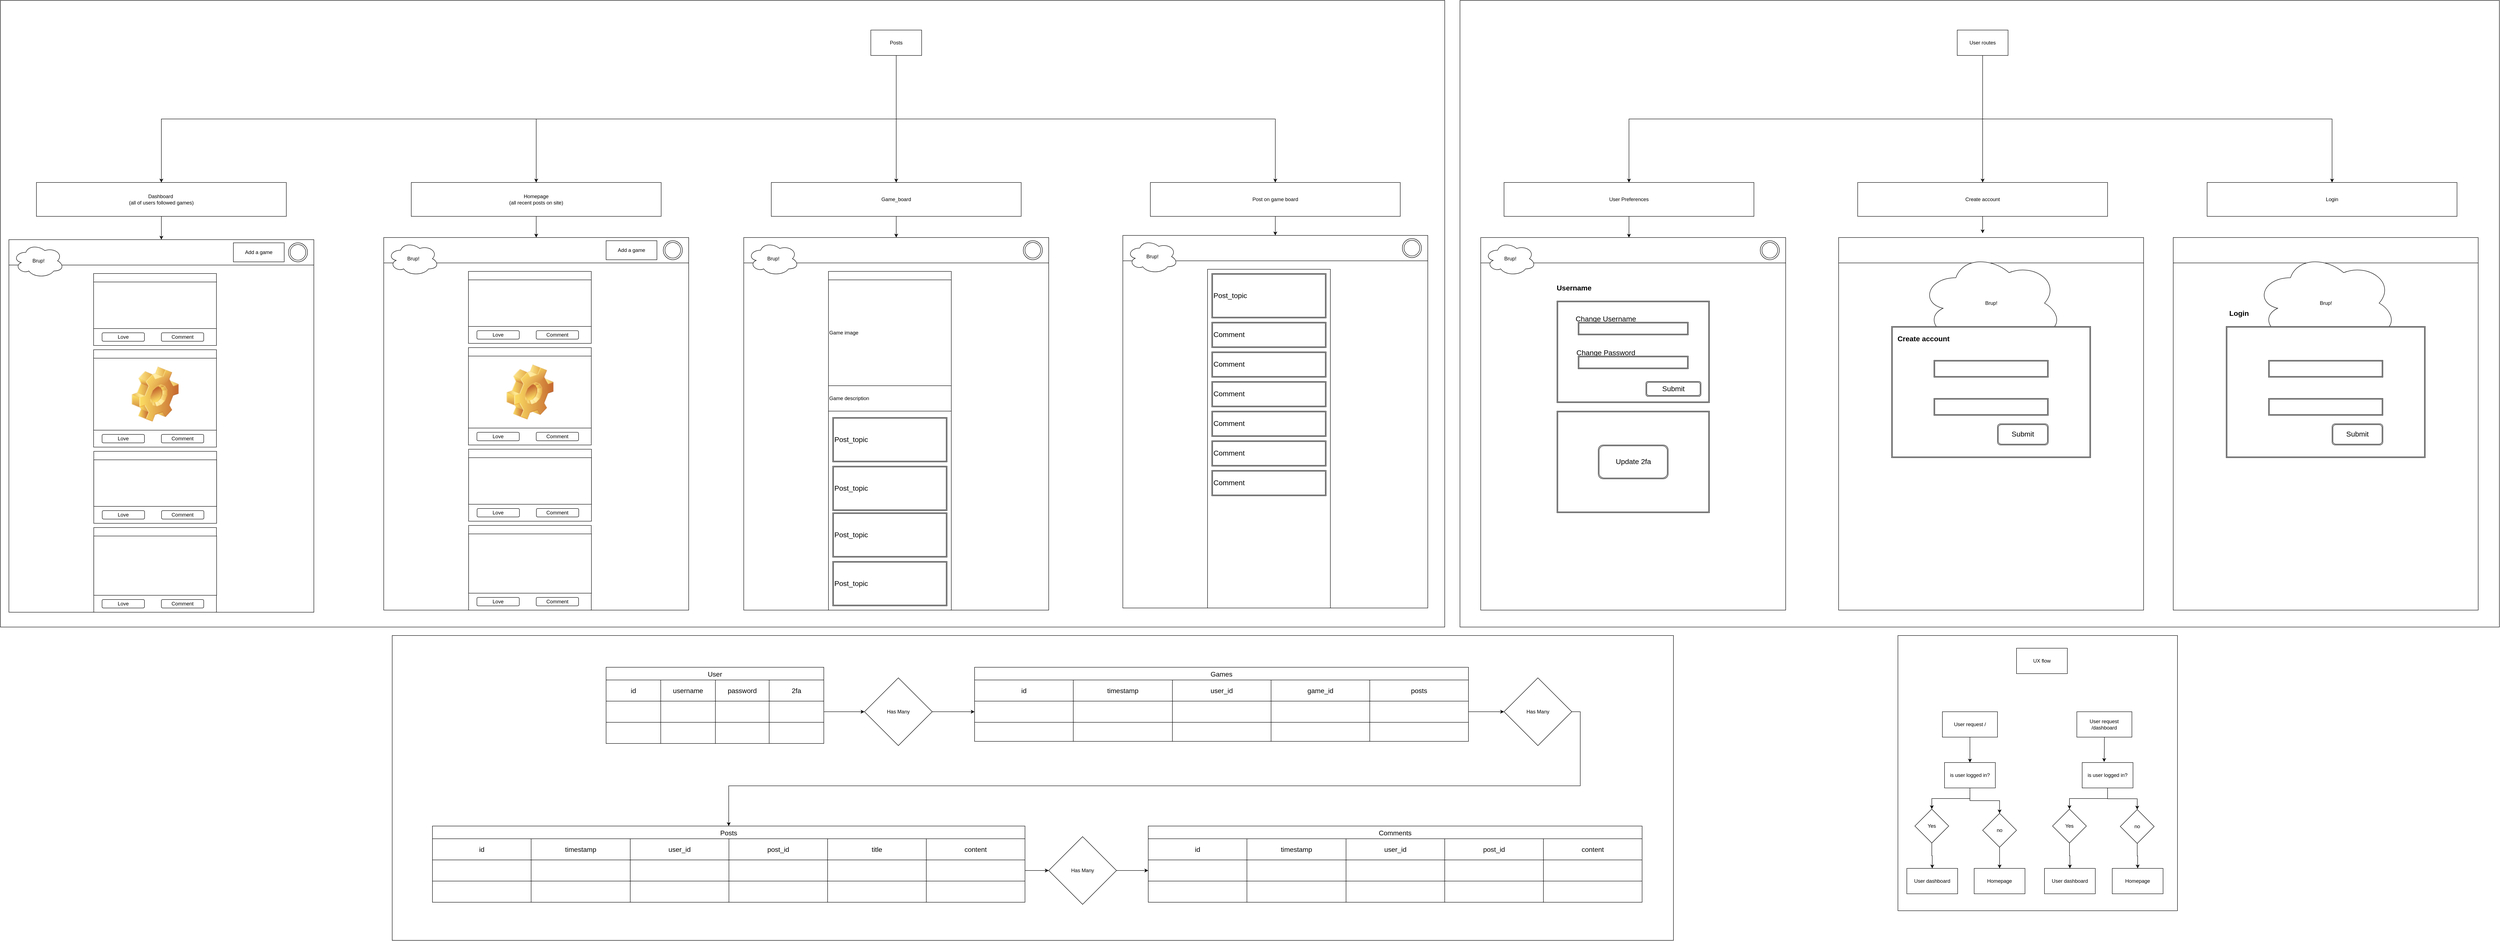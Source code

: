 <mxfile version="20.8.16" type="device"><diagram name="Page-1" id="m7xIpI-ZV1fWvEc0ufID"><mxGraphModel dx="7060" dy="3528" grid="1" gridSize="10" guides="1" tooltips="1" connect="1" arrows="1" fold="1" page="1" pageScale="1" pageWidth="850" pageHeight="1100" math="0" shadow="0"><root><mxCell id="0"/><mxCell id="1" parent="0"/><mxCell id="IYXt2lpAPfyvbYvYTg9d-172" value="" style="rounded=0;whiteSpace=wrap;html=1;" vertex="1" parent="1"><mxGeometry x="2750" y="1160" width="660" height="650" as="geometry"/></mxCell><mxCell id="IYXt2lpAPfyvbYvYTg9d-170" value="" style="rounded=0;whiteSpace=wrap;html=1;" vertex="1" parent="1"><mxGeometry x="1716" y="-340" width="2454" height="1480" as="geometry"/></mxCell><mxCell id="IYXt2lpAPfyvbYvYTg9d-169" value="" style="rounded=0;whiteSpace=wrap;html=1;" vertex="1" parent="1"><mxGeometry x="-1730" y="-340" width="3410" height="1480" as="geometry"/></mxCell><mxCell id="IYXt2lpAPfyvbYvYTg9d-109" value="" style="rounded=0;whiteSpace=wrap;html=1;" vertex="1" parent="1"><mxGeometry x="920" y="215" width="720" height="880" as="geometry"/></mxCell><mxCell id="IYXt2lpAPfyvbYvYTg9d-110" value="" style="rounded=0;whiteSpace=wrap;html=1;" vertex="1" parent="1"><mxGeometry x="1120" y="295" width="290" height="800" as="geometry"/></mxCell><mxCell id="zGuXJFDcpgsYGQnf-OYu-2" value="" style="rounded=0;whiteSpace=wrap;html=1;" parent="1" vertex="1"><mxGeometry x="-825" y="220" width="720" height="880" as="geometry"/></mxCell><mxCell id="zGuXJFDcpgsYGQnf-OYu-4" value="" style="rounded=0;whiteSpace=wrap;html=1;" parent="1" vertex="1"><mxGeometry x="1765" y="220" width="720" height="880" as="geometry"/></mxCell><mxCell id="zGuXJFDcpgsYGQnf-OYu-5" value="" style="rounded=0;whiteSpace=wrap;html=1;" parent="1" vertex="1"><mxGeometry x="-625" y="300" width="290" height="170" as="geometry"/></mxCell><mxCell id="zGuXJFDcpgsYGQnf-OYu-6" value="" style="rounded=0;whiteSpace=wrap;html=1;" parent="1" vertex="1"><mxGeometry x="-825" y="220" width="720" height="60" as="geometry"/></mxCell><mxCell id="zGuXJFDcpgsYGQnf-OYu-7" value="Brup!" style="ellipse;shape=cloud;whiteSpace=wrap;html=1;" parent="1" vertex="1"><mxGeometry x="-815" y="230" width="120" height="80" as="geometry"/></mxCell><mxCell id="zGuXJFDcpgsYGQnf-OYu-8" value="" style="rounded=0;whiteSpace=wrap;html=1;" parent="1" vertex="1"><mxGeometry x="-625" y="320" width="290" height="110" as="geometry"/></mxCell><mxCell id="zGuXJFDcpgsYGQnf-OYu-9" value="Love" style="rounded=1;whiteSpace=wrap;html=1;" parent="1" vertex="1"><mxGeometry x="-605" y="440" width="100" height="20" as="geometry"/></mxCell><mxCell id="zGuXJFDcpgsYGQnf-OYu-10" value="Comment" style="rounded=1;whiteSpace=wrap;html=1;" parent="1" vertex="1"><mxGeometry x="-465" y="440" width="100" height="20" as="geometry"/></mxCell><mxCell id="zGuXJFDcpgsYGQnf-OYu-12" value="" style="rounded=0;whiteSpace=wrap;html=1;" parent="1" vertex="1"><mxGeometry x="-625" y="480" width="290" height="230" as="geometry"/></mxCell><mxCell id="zGuXJFDcpgsYGQnf-OYu-13" value="" style="rounded=0;whiteSpace=wrap;html=1;" parent="1" vertex="1"><mxGeometry x="-625" y="500" width="290" height="110" as="geometry"/></mxCell><mxCell id="zGuXJFDcpgsYGQnf-OYu-14" value="Love" style="rounded=1;whiteSpace=wrap;html=1;" parent="1" vertex="1"><mxGeometry x="-605" y="620" width="100" height="20" as="geometry"/></mxCell><mxCell id="zGuXJFDcpgsYGQnf-OYu-15" value="Comment" style="rounded=1;whiteSpace=wrap;html=1;" parent="1" vertex="1"><mxGeometry x="-465" y="620" width="100" height="20" as="geometry"/></mxCell><mxCell id="zGuXJFDcpgsYGQnf-OYu-16" value="" style="rounded=0;whiteSpace=wrap;html=1;" parent="1" vertex="1"><mxGeometry x="-625" y="480" width="290" height="230" as="geometry"/></mxCell><mxCell id="zGuXJFDcpgsYGQnf-OYu-17" value="" style="rounded=0;whiteSpace=wrap;html=1;" parent="1" vertex="1"><mxGeometry x="-625" y="500" width="290" height="170" as="geometry"/></mxCell><mxCell id="zGuXJFDcpgsYGQnf-OYu-18" value="Love" style="rounded=1;whiteSpace=wrap;html=1;" parent="1" vertex="1"><mxGeometry x="-605" y="680" width="100" height="20" as="geometry"/></mxCell><mxCell id="zGuXJFDcpgsYGQnf-OYu-19" value="Comment" style="rounded=1;whiteSpace=wrap;html=1;" parent="1" vertex="1"><mxGeometry x="-465" y="680" width="100" height="20" as="geometry"/></mxCell><mxCell id="zGuXJFDcpgsYGQnf-OYu-21" value="" style="shape=image;html=1;verticalLabelPosition=bottom;verticalAlign=top;imageAspect=1;aspect=fixed;image=img/clipart/Gear_128x128.png" parent="1" vertex="1"><mxGeometry x="-535" y="520" width="110.82" height="130" as="geometry"/></mxCell><mxCell id="zGuXJFDcpgsYGQnf-OYu-22" value="" style="ellipse;shape=doubleEllipse;whiteSpace=wrap;html=1;aspect=fixed;" parent="1" vertex="1"><mxGeometry x="-165" y="227.5" width="45" height="45" as="geometry"/></mxCell><mxCell id="zGuXJFDcpgsYGQnf-OYu-23" value="" style="rounded=0;whiteSpace=wrap;html=1;" parent="1" vertex="1"><mxGeometry x="-624.59" y="720" width="290" height="170" as="geometry"/></mxCell><mxCell id="zGuXJFDcpgsYGQnf-OYu-24" value="" style="rounded=0;whiteSpace=wrap;html=1;" parent="1" vertex="1"><mxGeometry x="-624.59" y="740" width="290" height="110" as="geometry"/></mxCell><mxCell id="zGuXJFDcpgsYGQnf-OYu-25" value="Love" style="rounded=1;whiteSpace=wrap;html=1;" parent="1" vertex="1"><mxGeometry x="-604.59" y="860" width="100" height="20" as="geometry"/></mxCell><mxCell id="zGuXJFDcpgsYGQnf-OYu-26" value="Comment" style="rounded=1;whiteSpace=wrap;html=1;" parent="1" vertex="1"><mxGeometry x="-464.59" y="860" width="100" height="20" as="geometry"/></mxCell><mxCell id="zGuXJFDcpgsYGQnf-OYu-27" value="" style="rounded=0;whiteSpace=wrap;html=1;" parent="1" vertex="1"><mxGeometry x="-624.59" y="900" width="289.59" height="200" as="geometry"/></mxCell><mxCell id="zGuXJFDcpgsYGQnf-OYu-28" value="" style="rounded=0;whiteSpace=wrap;html=1;" parent="1" vertex="1"><mxGeometry x="-624.59" y="920" width="290" height="140" as="geometry"/></mxCell><mxCell id="zGuXJFDcpgsYGQnf-OYu-29" value="Love" style="rounded=1;whiteSpace=wrap;html=1;" parent="1" vertex="1"><mxGeometry x="-605" y="1070" width="100" height="20" as="geometry"/></mxCell><mxCell id="zGuXJFDcpgsYGQnf-OYu-30" value="Comment" style="rounded=1;whiteSpace=wrap;html=1;" parent="1" vertex="1"><mxGeometry x="-465" y="1070" width="100" height="20" as="geometry"/></mxCell><mxCell id="zGuXJFDcpgsYGQnf-OYu-31" value="" style="rounded=0;whiteSpace=wrap;html=1;" parent="1" vertex="1"><mxGeometry x="1765" y="220" width="720" height="60" as="geometry"/></mxCell><mxCell id="zGuXJFDcpgsYGQnf-OYu-32" value="Brup!" style="ellipse;shape=cloud;whiteSpace=wrap;html=1;" parent="1" vertex="1"><mxGeometry x="1775" y="230" width="120" height="80" as="geometry"/></mxCell><mxCell id="zGuXJFDcpgsYGQnf-OYu-33" value="" style="ellipse;shape=doubleEllipse;whiteSpace=wrap;html=1;aspect=fixed;" parent="1" vertex="1"><mxGeometry x="2425" y="227.5" width="45" height="45" as="geometry"/></mxCell><mxCell id="zGuXJFDcpgsYGQnf-OYu-34" value="" style="shape=ext;double=1;rounded=0;whiteSpace=wrap;html=1;" parent="1" vertex="1"><mxGeometry x="1945" y="370" width="360" height="240" as="geometry"/></mxCell><mxCell id="zGuXJFDcpgsYGQnf-OYu-35" value="" style="shape=ext;double=1;rounded=0;whiteSpace=wrap;html=1;" parent="1" vertex="1"><mxGeometry x="1995" y="420" width="260" height="30" as="geometry"/></mxCell><mxCell id="zGuXJFDcpgsYGQnf-OYu-36" value="&lt;font style=&quot;font-size: 17px; font-weight: normal;&quot;&gt;Change Username&lt;/font&gt;" style="text;strokeColor=none;fillColor=none;html=1;fontSize=24;fontStyle=1;verticalAlign=middle;align=center;" parent="1" vertex="1"><mxGeometry x="2015" y="400" width="90" height="20" as="geometry"/></mxCell><mxCell id="zGuXJFDcpgsYGQnf-OYu-37" value="" style="shape=ext;double=1;rounded=0;whiteSpace=wrap;html=1;" parent="1" vertex="1"><mxGeometry x="1995" y="420" width="260" height="30" as="geometry"/></mxCell><mxCell id="zGuXJFDcpgsYGQnf-OYu-38" value="" style="shape=ext;double=1;rounded=0;whiteSpace=wrap;html=1;" parent="1" vertex="1"><mxGeometry x="1995" y="500" width="260" height="30" as="geometry"/></mxCell><mxCell id="zGuXJFDcpgsYGQnf-OYu-39" value="&lt;span style=&quot;font-size: 17px; font-weight: 400;&quot;&gt;Change Password&lt;/span&gt;" style="text;strokeColor=none;fillColor=none;html=1;fontSize=24;fontStyle=1;verticalAlign=middle;align=center;" parent="1" vertex="1"><mxGeometry x="2015" y="480" width="90" height="20" as="geometry"/></mxCell><mxCell id="zGuXJFDcpgsYGQnf-OYu-40" value="" style="shape=ext;double=1;rounded=0;whiteSpace=wrap;html=1;" parent="1" vertex="1"><mxGeometry x="1995" y="500" width="260" height="30" as="geometry"/></mxCell><mxCell id="zGuXJFDcpgsYGQnf-OYu-47" value="Submit" style="shape=ext;double=1;rounded=1;whiteSpace=wrap;html=1;strokeColor=default;fontSize=17;" parent="1" vertex="1"><mxGeometry x="2155" y="560" width="130" height="35" as="geometry"/></mxCell><mxCell id="zGuXJFDcpgsYGQnf-OYu-48" value="Username" style="text;strokeColor=none;fillColor=none;html=1;fontSize=17;fontStyle=1;verticalAlign=middle;align=center;" parent="1" vertex="1"><mxGeometry x="1935" y="320" width="100" height="40" as="geometry"/></mxCell><mxCell id="zGuXJFDcpgsYGQnf-OYu-49" value="" style="shape=ext;double=1;rounded=0;whiteSpace=wrap;html=1;" parent="1" vertex="1"><mxGeometry x="1945" y="630" width="360" height="240" as="geometry"/></mxCell><mxCell id="zGuXJFDcpgsYGQnf-OYu-50" value="Update 2fa" style="shape=ext;double=1;rounded=1;whiteSpace=wrap;html=1;strokeColor=default;fontSize=17;" parent="1" vertex="1"><mxGeometry x="2042.5" y="710" width="165" height="80" as="geometry"/></mxCell><mxCell id="zGuXJFDcpgsYGQnf-OYu-51" value="" style="rounded=0;whiteSpace=wrap;html=1;" parent="1" vertex="1"><mxGeometry x="25" y="220" width="720" height="880" as="geometry"/></mxCell><mxCell id="zGuXJFDcpgsYGQnf-OYu-52" value="" style="rounded=0;whiteSpace=wrap;html=1;" parent="1" vertex="1"><mxGeometry x="225" y="300" width="290" height="800" as="geometry"/></mxCell><mxCell id="zGuXJFDcpgsYGQnf-OYu-53" value="" style="rounded=0;whiteSpace=wrap;html=1;" parent="1" vertex="1"><mxGeometry x="25" y="220" width="720" height="60" as="geometry"/></mxCell><mxCell id="zGuXJFDcpgsYGQnf-OYu-54" value="Brup!" style="ellipse;shape=cloud;whiteSpace=wrap;html=1;" parent="1" vertex="1"><mxGeometry x="35" y="230" width="120" height="80" as="geometry"/></mxCell><mxCell id="zGuXJFDcpgsYGQnf-OYu-55" value="Game image" style="rounded=0;whiteSpace=wrap;html=1;align=left;" parent="1" vertex="1"><mxGeometry x="225" y="320" width="290" height="250" as="geometry"/></mxCell><mxCell id="zGuXJFDcpgsYGQnf-OYu-67" value="" style="ellipse;shape=doubleEllipse;whiteSpace=wrap;html=1;aspect=fixed;" parent="1" vertex="1"><mxGeometry x="685" y="227.5" width="45" height="45" as="geometry"/></mxCell><mxCell id="zGuXJFDcpgsYGQnf-OYu-76" value="Comment" style="shape=ext;double=1;rounded=0;whiteSpace=wrap;html=1;strokeColor=default;fontSize=17;align=left;" parent="1" vertex="1"><mxGeometry x="1130" y="420" width="270" height="60" as="geometry"/></mxCell><mxCell id="zGuXJFDcpgsYGQnf-OYu-77" value="Comment" style="shape=ext;double=1;rounded=0;whiteSpace=wrap;html=1;strokeColor=default;fontSize=17;align=left;" parent="1" vertex="1"><mxGeometry x="1130" y="490" width="270" height="60" as="geometry"/></mxCell><mxCell id="zGuXJFDcpgsYGQnf-OYu-78" value="Comment" style="shape=ext;double=1;rounded=0;whiteSpace=wrap;html=1;strokeColor=default;fontSize=17;align=left;" parent="1" vertex="1"><mxGeometry x="1130" y="560" width="270" height="60" as="geometry"/></mxCell><mxCell id="zGuXJFDcpgsYGQnf-OYu-79" value="Comment" style="shape=ext;double=1;rounded=0;whiteSpace=wrap;html=1;strokeColor=default;fontSize=17;align=left;" parent="1" vertex="1"><mxGeometry x="1130" y="630" width="270" height="60" as="geometry"/></mxCell><mxCell id="zGuXJFDcpgsYGQnf-OYu-80" value="Comment" style="shape=ext;double=1;rounded=0;whiteSpace=wrap;html=1;strokeColor=default;fontSize=17;align=left;" parent="1" vertex="1"><mxGeometry x="1130" y="700" width="270" height="60" as="geometry"/></mxCell><mxCell id="zGuXJFDcpgsYGQnf-OYu-81" value="Comment" style="shape=ext;double=1;rounded=0;whiteSpace=wrap;html=1;strokeColor=default;fontSize=17;align=left;" parent="1" vertex="1"><mxGeometry x="1130" y="770" width="270" height="60" as="geometry"/></mxCell><mxCell id="zGuXJFDcpgsYGQnf-OYu-82" value="" style="rounded=0;whiteSpace=wrap;html=1;" parent="1" vertex="1"><mxGeometry x="3400" y="220" width="720" height="880" as="geometry"/></mxCell><mxCell id="zGuXJFDcpgsYGQnf-OYu-84" value="" style="rounded=0;whiteSpace=wrap;html=1;" parent="1" vertex="1"><mxGeometry x="3400" y="220" width="720" height="60" as="geometry"/></mxCell><mxCell id="zGuXJFDcpgsYGQnf-OYu-85" value="Brup!" style="ellipse;shape=cloud;whiteSpace=wrap;html=1;" parent="1" vertex="1"><mxGeometry x="3593" y="255" width="335" height="240" as="geometry"/></mxCell><mxCell id="zGuXJFDcpgsYGQnf-OYu-110" value="Login" style="text;strokeColor=none;fillColor=none;html=1;fontSize=17;fontStyle=1;verticalAlign=middle;align=center;" parent="1" vertex="1"><mxGeometry x="3505" y="380" width="100" height="40" as="geometry"/></mxCell><mxCell id="zGuXJFDcpgsYGQnf-OYu-114" value="" style="shape=ext;double=1;rounded=0;whiteSpace=wrap;html=1;strokeColor=default;fontSize=17;" parent="1" vertex="1"><mxGeometry x="3525" y="430" width="470" height="310" as="geometry"/></mxCell><mxCell id="zGuXJFDcpgsYGQnf-OYu-111" value="" style="shape=ext;double=1;rounded=0;whiteSpace=wrap;html=1;strokeColor=default;fontSize=17;" parent="1" vertex="1"><mxGeometry x="3625" y="510" width="270" height="40" as="geometry"/></mxCell><mxCell id="zGuXJFDcpgsYGQnf-OYu-112" value="" style="shape=ext;double=1;rounded=0;whiteSpace=wrap;html=1;strokeColor=default;fontSize=17;" parent="1" vertex="1"><mxGeometry x="3625" y="600" width="270" height="40" as="geometry"/></mxCell><mxCell id="zGuXJFDcpgsYGQnf-OYu-113" value="Submit" style="shape=ext;double=1;rounded=1;whiteSpace=wrap;html=1;strokeColor=default;fontSize=17;" parent="1" vertex="1"><mxGeometry x="3775" y="660" width="120" height="50" as="geometry"/></mxCell><mxCell id="zGuXJFDcpgsYGQnf-OYu-185" value="" style="rounded=0;whiteSpace=wrap;html=1;strokeColor=default;fontSize=17;" parent="1" vertex="1"><mxGeometry x="-805" y="1160" width="3025" height="720" as="geometry"/></mxCell><mxCell id="zGuXJFDcpgsYGQnf-OYu-125" value="User" style="shape=table;startSize=30;container=1;collapsible=0;childLayout=tableLayout;strokeColor=default;fontSize=16;" parent="1" vertex="1"><mxGeometry x="-300" y="1235" width="514" height="180" as="geometry"/></mxCell><mxCell id="zGuXJFDcpgsYGQnf-OYu-126" value="" style="shape=tableRow;horizontal=0;startSize=0;swimlaneHead=0;swimlaneBody=0;strokeColor=inherit;top=0;left=0;bottom=0;right=0;collapsible=0;dropTarget=0;fillColor=none;points=[[0,0.5],[1,0.5]];portConstraint=eastwest;fontSize=16;" parent="zGuXJFDcpgsYGQnf-OYu-125" vertex="1"><mxGeometry y="30" width="514" height="50" as="geometry"/></mxCell><mxCell id="zGuXJFDcpgsYGQnf-OYu-202" value="id" style="shape=partialRectangle;html=1;whiteSpace=wrap;connectable=0;strokeColor=inherit;overflow=hidden;fillColor=none;top=0;left=0;bottom=0;right=0;pointerEvents=1;fontSize=16;" parent="zGuXJFDcpgsYGQnf-OYu-126" vertex="1"><mxGeometry width="129" height="50" as="geometry"><mxRectangle width="129" height="50" as="alternateBounds"/></mxGeometry></mxCell><mxCell id="zGuXJFDcpgsYGQnf-OYu-127" value="username" style="shape=partialRectangle;html=1;whiteSpace=wrap;connectable=0;strokeColor=inherit;overflow=hidden;fillColor=none;top=0;left=0;bottom=0;right=0;pointerEvents=1;fontSize=16;" parent="zGuXJFDcpgsYGQnf-OYu-126" vertex="1"><mxGeometry x="129" width="129" height="50" as="geometry"><mxRectangle width="129" height="50" as="alternateBounds"/></mxGeometry></mxCell><mxCell id="zGuXJFDcpgsYGQnf-OYu-128" value="password" style="shape=partialRectangle;html=1;whiteSpace=wrap;connectable=0;strokeColor=inherit;overflow=hidden;fillColor=none;top=0;left=0;bottom=0;right=0;pointerEvents=1;fontSize=16;" parent="zGuXJFDcpgsYGQnf-OYu-126" vertex="1"><mxGeometry x="258" width="127" height="50" as="geometry"><mxRectangle width="127" height="50" as="alternateBounds"/></mxGeometry></mxCell><mxCell id="zGuXJFDcpgsYGQnf-OYu-129" value="2fa" style="shape=partialRectangle;html=1;whiteSpace=wrap;connectable=0;strokeColor=inherit;overflow=hidden;fillColor=none;top=0;left=0;bottom=0;right=0;pointerEvents=1;fontSize=16;" parent="zGuXJFDcpgsYGQnf-OYu-126" vertex="1"><mxGeometry x="385" width="129" height="50" as="geometry"><mxRectangle width="129" height="50" as="alternateBounds"/></mxGeometry></mxCell><mxCell id="zGuXJFDcpgsYGQnf-OYu-130" value="" style="shape=tableRow;horizontal=0;startSize=0;swimlaneHead=0;swimlaneBody=0;strokeColor=inherit;top=0;left=0;bottom=0;right=0;collapsible=0;dropTarget=0;fillColor=none;points=[[0,0.5],[1,0.5]];portConstraint=eastwest;fontSize=16;" parent="zGuXJFDcpgsYGQnf-OYu-125" vertex="1"><mxGeometry y="80" width="514" height="50" as="geometry"/></mxCell><mxCell id="zGuXJFDcpgsYGQnf-OYu-203" style="shape=partialRectangle;html=1;whiteSpace=wrap;connectable=0;strokeColor=inherit;overflow=hidden;fillColor=none;top=0;left=0;bottom=0;right=0;pointerEvents=1;fontSize=16;" parent="zGuXJFDcpgsYGQnf-OYu-130" vertex="1"><mxGeometry width="129" height="50" as="geometry"><mxRectangle width="129" height="50" as="alternateBounds"/></mxGeometry></mxCell><mxCell id="zGuXJFDcpgsYGQnf-OYu-131" value="" style="shape=partialRectangle;html=1;whiteSpace=wrap;connectable=0;strokeColor=inherit;overflow=hidden;fillColor=none;top=0;left=0;bottom=0;right=0;pointerEvents=1;fontSize=16;" parent="zGuXJFDcpgsYGQnf-OYu-130" vertex="1"><mxGeometry x="129" width="129" height="50" as="geometry"><mxRectangle width="129" height="50" as="alternateBounds"/></mxGeometry></mxCell><mxCell id="zGuXJFDcpgsYGQnf-OYu-132" value="" style="shape=partialRectangle;html=1;whiteSpace=wrap;connectable=0;strokeColor=inherit;overflow=hidden;fillColor=none;top=0;left=0;bottom=0;right=0;pointerEvents=1;fontSize=16;" parent="zGuXJFDcpgsYGQnf-OYu-130" vertex="1"><mxGeometry x="258" width="127" height="50" as="geometry"><mxRectangle width="127" height="50" as="alternateBounds"/></mxGeometry></mxCell><mxCell id="zGuXJFDcpgsYGQnf-OYu-133" value="" style="shape=partialRectangle;html=1;whiteSpace=wrap;connectable=0;strokeColor=inherit;overflow=hidden;fillColor=none;top=0;left=0;bottom=0;right=0;pointerEvents=1;fontSize=16;" parent="zGuXJFDcpgsYGQnf-OYu-130" vertex="1"><mxGeometry x="385" width="129" height="50" as="geometry"><mxRectangle width="129" height="50" as="alternateBounds"/></mxGeometry></mxCell><mxCell id="zGuXJFDcpgsYGQnf-OYu-134" value="" style="shape=tableRow;horizontal=0;startSize=0;swimlaneHead=0;swimlaneBody=0;strokeColor=inherit;top=0;left=0;bottom=0;right=0;collapsible=0;dropTarget=0;fillColor=none;points=[[0,0.5],[1,0.5]];portConstraint=eastwest;fontSize=16;" parent="zGuXJFDcpgsYGQnf-OYu-125" vertex="1"><mxGeometry y="130" width="514" height="50" as="geometry"/></mxCell><mxCell id="zGuXJFDcpgsYGQnf-OYu-204" style="shape=partialRectangle;html=1;whiteSpace=wrap;connectable=0;strokeColor=inherit;overflow=hidden;fillColor=none;top=0;left=0;bottom=0;right=0;pointerEvents=1;fontSize=16;" parent="zGuXJFDcpgsYGQnf-OYu-134" vertex="1"><mxGeometry width="129" height="50" as="geometry"><mxRectangle width="129" height="50" as="alternateBounds"/></mxGeometry></mxCell><mxCell id="zGuXJFDcpgsYGQnf-OYu-135" value="" style="shape=partialRectangle;html=1;whiteSpace=wrap;connectable=0;strokeColor=inherit;overflow=hidden;fillColor=none;top=0;left=0;bottom=0;right=0;pointerEvents=1;fontSize=16;" parent="zGuXJFDcpgsYGQnf-OYu-134" vertex="1"><mxGeometry x="129" width="129" height="50" as="geometry"><mxRectangle width="129" height="50" as="alternateBounds"/></mxGeometry></mxCell><mxCell id="zGuXJFDcpgsYGQnf-OYu-136" value="" style="shape=partialRectangle;html=1;whiteSpace=wrap;connectable=0;strokeColor=inherit;overflow=hidden;fillColor=none;top=0;left=0;bottom=0;right=0;pointerEvents=1;fontSize=16;" parent="zGuXJFDcpgsYGQnf-OYu-134" vertex="1"><mxGeometry x="258" width="127" height="50" as="geometry"><mxRectangle width="127" height="50" as="alternateBounds"/></mxGeometry></mxCell><mxCell id="zGuXJFDcpgsYGQnf-OYu-137" value="" style="shape=partialRectangle;html=1;whiteSpace=wrap;connectable=0;strokeColor=inherit;overflow=hidden;fillColor=none;top=0;left=0;bottom=0;right=0;pointerEvents=1;fontSize=16;" parent="zGuXJFDcpgsYGQnf-OYu-134" vertex="1"><mxGeometry x="385" width="129" height="50" as="geometry"><mxRectangle width="129" height="50" as="alternateBounds"/></mxGeometry></mxCell><mxCell id="zGuXJFDcpgsYGQnf-OYu-186" value="Comments" style="shape=table;startSize=30;container=1;collapsible=0;childLayout=tableLayout;strokeColor=default;fontSize=16;" parent="1" vertex="1"><mxGeometry x="980" y="1610" width="1166" height="180" as="geometry"/></mxCell><mxCell id="zGuXJFDcpgsYGQnf-OYu-187" value="" style="shape=tableRow;horizontal=0;startSize=0;swimlaneHead=0;swimlaneBody=0;strokeColor=inherit;top=0;left=0;bottom=0;right=0;collapsible=0;dropTarget=0;fillColor=none;points=[[0,0.5],[1,0.5]];portConstraint=eastwest;fontSize=16;" parent="zGuXJFDcpgsYGQnf-OYu-186" vertex="1"><mxGeometry y="30" width="1166" height="50" as="geometry"/></mxCell><mxCell id="zGuXJFDcpgsYGQnf-OYu-188" value="id" style="shape=partialRectangle;html=1;whiteSpace=wrap;connectable=0;strokeColor=inherit;overflow=hidden;fillColor=none;top=0;left=0;bottom=0;right=0;pointerEvents=1;fontSize=16;" parent="zGuXJFDcpgsYGQnf-OYu-187" vertex="1"><mxGeometry width="233" height="50" as="geometry"><mxRectangle width="233" height="50" as="alternateBounds"/></mxGeometry></mxCell><mxCell id="zGuXJFDcpgsYGQnf-OYu-189" value="timestamp" style="shape=partialRectangle;html=1;whiteSpace=wrap;connectable=0;strokeColor=inherit;overflow=hidden;fillColor=none;top=0;left=0;bottom=0;right=0;pointerEvents=1;fontSize=16;" parent="zGuXJFDcpgsYGQnf-OYu-187" vertex="1"><mxGeometry x="233" width="234" height="50" as="geometry"><mxRectangle width="234" height="50" as="alternateBounds"/></mxGeometry></mxCell><mxCell id="zGuXJFDcpgsYGQnf-OYu-208" value="user_id" style="shape=partialRectangle;html=1;whiteSpace=wrap;connectable=0;strokeColor=inherit;overflow=hidden;fillColor=none;top=0;left=0;bottom=0;right=0;pointerEvents=1;fontSize=16;" parent="zGuXJFDcpgsYGQnf-OYu-187" vertex="1"><mxGeometry x="467" width="233" height="50" as="geometry"><mxRectangle width="233" height="50" as="alternateBounds"/></mxGeometry></mxCell><mxCell id="zGuXJFDcpgsYGQnf-OYu-190" value="post_id" style="shape=partialRectangle;html=1;whiteSpace=wrap;connectable=0;strokeColor=inherit;overflow=hidden;fillColor=none;top=0;left=0;bottom=0;right=0;pointerEvents=1;fontSize=16;" parent="zGuXJFDcpgsYGQnf-OYu-187" vertex="1"><mxGeometry x="700" width="233" height="50" as="geometry"><mxRectangle width="233" height="50" as="alternateBounds"/></mxGeometry></mxCell><mxCell id="zGuXJFDcpgsYGQnf-OYu-211" value="content" style="shape=partialRectangle;html=1;whiteSpace=wrap;connectable=0;strokeColor=inherit;overflow=hidden;fillColor=none;top=0;left=0;bottom=0;right=0;pointerEvents=1;fontSize=16;" parent="zGuXJFDcpgsYGQnf-OYu-187" vertex="1"><mxGeometry x="933" width="233" height="50" as="geometry"><mxRectangle width="233" height="50" as="alternateBounds"/></mxGeometry></mxCell><mxCell id="zGuXJFDcpgsYGQnf-OYu-191" value="" style="shape=tableRow;horizontal=0;startSize=0;swimlaneHead=0;swimlaneBody=0;strokeColor=inherit;top=0;left=0;bottom=0;right=0;collapsible=0;dropTarget=0;fillColor=none;points=[[0,0.5],[1,0.5]];portConstraint=eastwest;fontSize=16;" parent="zGuXJFDcpgsYGQnf-OYu-186" vertex="1"><mxGeometry y="80" width="1166" height="50" as="geometry"/></mxCell><mxCell id="zGuXJFDcpgsYGQnf-OYu-192" value="" style="shape=partialRectangle;html=1;whiteSpace=wrap;connectable=0;strokeColor=inherit;overflow=hidden;fillColor=none;top=0;left=0;bottom=0;right=0;pointerEvents=1;fontSize=16;" parent="zGuXJFDcpgsYGQnf-OYu-191" vertex="1"><mxGeometry width="233" height="50" as="geometry"><mxRectangle width="233" height="50" as="alternateBounds"/></mxGeometry></mxCell><mxCell id="zGuXJFDcpgsYGQnf-OYu-193" value="" style="shape=partialRectangle;html=1;whiteSpace=wrap;connectable=0;strokeColor=inherit;overflow=hidden;fillColor=none;top=0;left=0;bottom=0;right=0;pointerEvents=1;fontSize=16;" parent="zGuXJFDcpgsYGQnf-OYu-191" vertex="1"><mxGeometry x="233" width="234" height="50" as="geometry"><mxRectangle width="234" height="50" as="alternateBounds"/></mxGeometry></mxCell><mxCell id="zGuXJFDcpgsYGQnf-OYu-209" style="shape=partialRectangle;html=1;whiteSpace=wrap;connectable=0;strokeColor=inherit;overflow=hidden;fillColor=none;top=0;left=0;bottom=0;right=0;pointerEvents=1;fontSize=16;" parent="zGuXJFDcpgsYGQnf-OYu-191" vertex="1"><mxGeometry x="467" width="233" height="50" as="geometry"><mxRectangle width="233" height="50" as="alternateBounds"/></mxGeometry></mxCell><mxCell id="zGuXJFDcpgsYGQnf-OYu-194" value="" style="shape=partialRectangle;html=1;whiteSpace=wrap;connectable=0;strokeColor=inherit;overflow=hidden;fillColor=none;top=0;left=0;bottom=0;right=0;pointerEvents=1;fontSize=16;" parent="zGuXJFDcpgsYGQnf-OYu-191" vertex="1"><mxGeometry x="700" width="233" height="50" as="geometry"><mxRectangle width="233" height="50" as="alternateBounds"/></mxGeometry></mxCell><mxCell id="zGuXJFDcpgsYGQnf-OYu-212" style="shape=partialRectangle;html=1;whiteSpace=wrap;connectable=0;strokeColor=inherit;overflow=hidden;fillColor=none;top=0;left=0;bottom=0;right=0;pointerEvents=1;fontSize=16;" parent="zGuXJFDcpgsYGQnf-OYu-191" vertex="1"><mxGeometry x="933" width="233" height="50" as="geometry"><mxRectangle width="233" height="50" as="alternateBounds"/></mxGeometry></mxCell><mxCell id="zGuXJFDcpgsYGQnf-OYu-195" value="" style="shape=tableRow;horizontal=0;startSize=0;swimlaneHead=0;swimlaneBody=0;strokeColor=inherit;top=0;left=0;bottom=0;right=0;collapsible=0;dropTarget=0;fillColor=none;points=[[0,0.5],[1,0.5]];portConstraint=eastwest;fontSize=16;" parent="zGuXJFDcpgsYGQnf-OYu-186" vertex="1"><mxGeometry y="130" width="1166" height="50" as="geometry"/></mxCell><mxCell id="zGuXJFDcpgsYGQnf-OYu-196" value="" style="shape=partialRectangle;html=1;whiteSpace=wrap;connectable=0;strokeColor=inherit;overflow=hidden;fillColor=none;top=0;left=0;bottom=0;right=0;pointerEvents=1;fontSize=16;" parent="zGuXJFDcpgsYGQnf-OYu-195" vertex="1"><mxGeometry width="233" height="50" as="geometry"><mxRectangle width="233" height="50" as="alternateBounds"/></mxGeometry></mxCell><mxCell id="zGuXJFDcpgsYGQnf-OYu-197" value="" style="shape=partialRectangle;html=1;whiteSpace=wrap;connectable=0;strokeColor=inherit;overflow=hidden;fillColor=none;top=0;left=0;bottom=0;right=0;pointerEvents=1;fontSize=16;" parent="zGuXJFDcpgsYGQnf-OYu-195" vertex="1"><mxGeometry x="233" width="234" height="50" as="geometry"><mxRectangle width="234" height="50" as="alternateBounds"/></mxGeometry></mxCell><mxCell id="zGuXJFDcpgsYGQnf-OYu-210" style="shape=partialRectangle;html=1;whiteSpace=wrap;connectable=0;strokeColor=inherit;overflow=hidden;fillColor=none;top=0;left=0;bottom=0;right=0;pointerEvents=1;fontSize=16;" parent="zGuXJFDcpgsYGQnf-OYu-195" vertex="1"><mxGeometry x="467" width="233" height="50" as="geometry"><mxRectangle width="233" height="50" as="alternateBounds"/></mxGeometry></mxCell><mxCell id="zGuXJFDcpgsYGQnf-OYu-198" value="" style="shape=partialRectangle;html=1;whiteSpace=wrap;connectable=0;strokeColor=inherit;overflow=hidden;fillColor=none;top=0;left=0;bottom=0;right=0;pointerEvents=1;fontSize=16;" parent="zGuXJFDcpgsYGQnf-OYu-195" vertex="1"><mxGeometry x="700" width="233" height="50" as="geometry"><mxRectangle width="233" height="50" as="alternateBounds"/></mxGeometry></mxCell><mxCell id="zGuXJFDcpgsYGQnf-OYu-213" style="shape=partialRectangle;html=1;whiteSpace=wrap;connectable=0;strokeColor=inherit;overflow=hidden;fillColor=none;top=0;left=0;bottom=0;right=0;pointerEvents=1;fontSize=16;" parent="zGuXJFDcpgsYGQnf-OYu-195" vertex="1"><mxGeometry x="933" width="233" height="50" as="geometry"><mxRectangle width="233" height="50" as="alternateBounds"/></mxGeometry></mxCell><mxCell id="IYXt2lpAPfyvbYvYTg9d-164" style="edgeStyle=orthogonalEdgeStyle;rounded=0;orthogonalLoop=1;jettySize=auto;html=1;exitX=0.5;exitY=1;exitDx=0;exitDy=0;entryX=0.5;entryY=0;entryDx=0;entryDy=0;" edge="1" parent="1" source="IYXt2lpAPfyvbYvYTg9d-1" target="zGuXJFDcpgsYGQnf-OYu-53"><mxGeometry relative="1" as="geometry"/></mxCell><mxCell id="IYXt2lpAPfyvbYvYTg9d-1" value="Game_board" style="rounded=0;whiteSpace=wrap;html=1;" vertex="1" parent="1"><mxGeometry x="90" y="90" width="590" height="80" as="geometry"/></mxCell><mxCell id="IYXt2lpAPfyvbYvYTg9d-33" style="edgeStyle=orthogonalEdgeStyle;rounded=0;orthogonalLoop=1;jettySize=auto;html=1;exitX=0.5;exitY=1;exitDx=0;exitDy=0;entryX=0.486;entryY=0.003;entryDx=0;entryDy=0;entryPerimeter=0;" edge="1" parent="1" source="IYXt2lpAPfyvbYvYTg9d-2" target="zGuXJFDcpgsYGQnf-OYu-31"><mxGeometry relative="1" as="geometry"/></mxCell><mxCell id="IYXt2lpAPfyvbYvYTg9d-2" value="User Preferences" style="rounded=0;whiteSpace=wrap;html=1;" vertex="1" parent="1"><mxGeometry x="1820" y="90" width="590" height="80" as="geometry"/></mxCell><mxCell id="IYXt2lpAPfyvbYvYTg9d-29" style="edgeStyle=orthogonalEdgeStyle;rounded=0;orthogonalLoop=1;jettySize=auto;html=1;exitX=0.5;exitY=1;exitDx=0;exitDy=0;" edge="1" parent="1" source="IYXt2lpAPfyvbYvYTg9d-18"><mxGeometry relative="1" as="geometry"><mxPoint x="2950" y="210" as="targetPoint"/></mxGeometry></mxCell><mxCell id="IYXt2lpAPfyvbYvYTg9d-18" value="Create account" style="rounded=0;whiteSpace=wrap;html=1;" vertex="1" parent="1"><mxGeometry x="2655" y="90" width="590" height="80" as="geometry"/></mxCell><mxCell id="IYXt2lpAPfyvbYvYTg9d-19" value="" style="rounded=0;whiteSpace=wrap;html=1;" vertex="1" parent="1"><mxGeometry x="2610" y="220" width="720" height="880" as="geometry"/></mxCell><mxCell id="IYXt2lpAPfyvbYvYTg9d-20" value="" style="rounded=0;whiteSpace=wrap;html=1;" vertex="1" parent="1"><mxGeometry x="2610" y="220" width="720" height="60" as="geometry"/></mxCell><mxCell id="IYXt2lpAPfyvbYvYTg9d-21" value="Brup!" style="ellipse;shape=cloud;whiteSpace=wrap;html=1;" vertex="1" parent="1"><mxGeometry x="2803" y="255" width="335" height="240" as="geometry"/></mxCell><mxCell id="IYXt2lpAPfyvbYvYTg9d-23" value="" style="shape=ext;double=1;rounded=0;whiteSpace=wrap;html=1;strokeColor=default;fontSize=17;" vertex="1" parent="1"><mxGeometry x="2735" y="430" width="470" height="310" as="geometry"/></mxCell><mxCell id="IYXt2lpAPfyvbYvYTg9d-22" value="Create account" style="text;strokeColor=none;fillColor=none;html=1;fontSize=17;fontStyle=1;verticalAlign=middle;align=center;" vertex="1" parent="1"><mxGeometry x="2760" y="440" width="100" height="40" as="geometry"/></mxCell><mxCell id="IYXt2lpAPfyvbYvYTg9d-24" value="" style="shape=ext;double=1;rounded=0;whiteSpace=wrap;html=1;strokeColor=default;fontSize=17;" vertex="1" parent="1"><mxGeometry x="2835" y="510" width="270" height="40" as="geometry"/></mxCell><mxCell id="IYXt2lpAPfyvbYvYTg9d-25" value="" style="shape=ext;double=1;rounded=0;whiteSpace=wrap;html=1;strokeColor=default;fontSize=17;" vertex="1" parent="1"><mxGeometry x="2835" y="600" width="270" height="40" as="geometry"/></mxCell><mxCell id="IYXt2lpAPfyvbYvYTg9d-26" value="Submit" style="shape=ext;double=1;rounded=1;whiteSpace=wrap;html=1;strokeColor=default;fontSize=17;" vertex="1" parent="1"><mxGeometry x="2985" y="660" width="120" height="50" as="geometry"/></mxCell><mxCell id="IYXt2lpAPfyvbYvYTg9d-28" style="edgeStyle=orthogonalEdgeStyle;rounded=0;orthogonalLoop=1;jettySize=auto;html=1;exitX=0.5;exitY=1;exitDx=0;exitDy=0;" edge="1" parent="1" source="IYXt2lpAPfyvbYvYTg9d-27" target="IYXt2lpAPfyvbYvYTg9d-18"><mxGeometry relative="1" as="geometry"/></mxCell><mxCell id="IYXt2lpAPfyvbYvYTg9d-30" style="edgeStyle=orthogonalEdgeStyle;rounded=0;orthogonalLoop=1;jettySize=auto;html=1;exitX=0.5;exitY=1;exitDx=0;exitDy=0;entryX=0.5;entryY=0;entryDx=0;entryDy=0;" edge="1" parent="1" source="IYXt2lpAPfyvbYvYTg9d-27" target="IYXt2lpAPfyvbYvYTg9d-31"><mxGeometry relative="1" as="geometry"><mxPoint x="3770" y="-20" as="targetPoint"/></mxGeometry></mxCell><mxCell id="IYXt2lpAPfyvbYvYTg9d-32" style="edgeStyle=orthogonalEdgeStyle;rounded=0;orthogonalLoop=1;jettySize=auto;html=1;exitX=0.5;exitY=1;exitDx=0;exitDy=0;entryX=0.5;entryY=0;entryDx=0;entryDy=0;" edge="1" parent="1" source="IYXt2lpAPfyvbYvYTg9d-27" target="IYXt2lpAPfyvbYvYTg9d-2"><mxGeometry relative="1" as="geometry"/></mxCell><mxCell id="IYXt2lpAPfyvbYvYTg9d-27" value="User routes" style="rounded=0;whiteSpace=wrap;html=1;" vertex="1" parent="1"><mxGeometry x="2890" y="-270" width="120" height="60" as="geometry"/></mxCell><mxCell id="IYXt2lpAPfyvbYvYTg9d-31" value="Login" style="rounded=0;whiteSpace=wrap;html=1;" vertex="1" parent="1"><mxGeometry x="3480" y="90" width="590" height="80" as="geometry"/></mxCell><mxCell id="IYXt2lpAPfyvbYvYTg9d-37" style="edgeStyle=orthogonalEdgeStyle;rounded=0;orthogonalLoop=1;jettySize=auto;html=1;exitX=0.5;exitY=1;exitDx=0;exitDy=0;entryX=0.5;entryY=0;entryDx=0;entryDy=0;" edge="1" parent="1" source="IYXt2lpAPfyvbYvYTg9d-34" target="IYXt2lpAPfyvbYvYTg9d-36"><mxGeometry relative="1" as="geometry"/></mxCell><mxCell id="IYXt2lpAPfyvbYvYTg9d-38" style="edgeStyle=orthogonalEdgeStyle;rounded=0;orthogonalLoop=1;jettySize=auto;html=1;exitX=0.5;exitY=1;exitDx=0;exitDy=0;entryX=0.5;entryY=0;entryDx=0;entryDy=0;" edge="1" parent="1" source="IYXt2lpAPfyvbYvYTg9d-34" target="IYXt2lpAPfyvbYvYTg9d-1"><mxGeometry relative="1" as="geometry"/></mxCell><mxCell id="IYXt2lpAPfyvbYvYTg9d-88" style="edgeStyle=orthogonalEdgeStyle;rounded=0;orthogonalLoop=1;jettySize=auto;html=1;exitX=0.5;exitY=1;exitDx=0;exitDy=0;entryX=0.5;entryY=0;entryDx=0;entryDy=0;" edge="1" parent="1" source="IYXt2lpAPfyvbYvYTg9d-34" target="IYXt2lpAPfyvbYvYTg9d-87"><mxGeometry relative="1" as="geometry"/></mxCell><mxCell id="IYXt2lpAPfyvbYvYTg9d-162" style="edgeStyle=orthogonalEdgeStyle;rounded=0;orthogonalLoop=1;jettySize=auto;html=1;exitX=0.5;exitY=1;exitDx=0;exitDy=0;" edge="1" parent="1" source="IYXt2lpAPfyvbYvYTg9d-34" target="IYXt2lpAPfyvbYvYTg9d-115"><mxGeometry relative="1" as="geometry"/></mxCell><mxCell id="IYXt2lpAPfyvbYvYTg9d-34" value="Posts&lt;br&gt;" style="rounded=0;whiteSpace=wrap;html=1;" vertex="1" parent="1"><mxGeometry x="325" y="-270" width="120" height="60" as="geometry"/></mxCell><mxCell id="IYXt2lpAPfyvbYvYTg9d-165" style="edgeStyle=orthogonalEdgeStyle;rounded=0;orthogonalLoop=1;jettySize=auto;html=1;exitX=0.5;exitY=1;exitDx=0;exitDy=0;entryX=0.5;entryY=0;entryDx=0;entryDy=0;" edge="1" parent="1" source="IYXt2lpAPfyvbYvYTg9d-36" target="zGuXJFDcpgsYGQnf-OYu-6"><mxGeometry relative="1" as="geometry"/></mxCell><mxCell id="IYXt2lpAPfyvbYvYTg9d-36" value="Homepage &lt;br&gt;(all recent posts on site)" style="rounded=0;whiteSpace=wrap;html=1;" vertex="1" parent="1"><mxGeometry x="-760" y="90" width="590" height="80" as="geometry"/></mxCell><mxCell id="IYXt2lpAPfyvbYvYTg9d-39" value="UX flow&lt;br&gt;" style="whiteSpace=wrap;html=1;" vertex="1" parent="1"><mxGeometry x="3030" y="1190" width="120" height="60" as="geometry"/></mxCell><mxCell id="IYXt2lpAPfyvbYvYTg9d-45" style="edgeStyle=orthogonalEdgeStyle;rounded=0;orthogonalLoop=1;jettySize=auto;html=1;exitX=0.5;exitY=1;exitDx=0;exitDy=0;entryX=0.5;entryY=0;entryDx=0;entryDy=0;" edge="1" parent="1" source="IYXt2lpAPfyvbYvYTg9d-40" target="IYXt2lpAPfyvbYvYTg9d-41"><mxGeometry relative="1" as="geometry"/></mxCell><mxCell id="IYXt2lpAPfyvbYvYTg9d-49" style="edgeStyle=orthogonalEdgeStyle;rounded=0;orthogonalLoop=1;jettySize=auto;html=1;exitX=0.5;exitY=1;exitDx=0;exitDy=0;" edge="1" parent="1" source="IYXt2lpAPfyvbYvYTg9d-40" target="IYXt2lpAPfyvbYvYTg9d-47"><mxGeometry relative="1" as="geometry"/></mxCell><mxCell id="IYXt2lpAPfyvbYvYTg9d-40" value="is user logged in?&lt;br&gt;" style="rounded=0;whiteSpace=wrap;html=1;" vertex="1" parent="1"><mxGeometry x="2860" y="1460" width="120" height="60" as="geometry"/></mxCell><mxCell id="IYXt2lpAPfyvbYvYTg9d-46" style="edgeStyle=orthogonalEdgeStyle;rounded=0;orthogonalLoop=1;jettySize=auto;html=1;exitX=0.5;exitY=1;exitDx=0;exitDy=0;" edge="1" parent="1" source="IYXt2lpAPfyvbYvYTg9d-41" target="IYXt2lpAPfyvbYvYTg9d-42"><mxGeometry relative="1" as="geometry"/></mxCell><mxCell id="IYXt2lpAPfyvbYvYTg9d-41" value="Yes" style="rhombus;whiteSpace=wrap;html=1;" vertex="1" parent="1"><mxGeometry x="2790" y="1570" width="80" height="80" as="geometry"/></mxCell><mxCell id="IYXt2lpAPfyvbYvYTg9d-42" value="User dashboard" style="rounded=0;whiteSpace=wrap;html=1;" vertex="1" parent="1"><mxGeometry x="2771" y="1710" width="120" height="60" as="geometry"/></mxCell><mxCell id="IYXt2lpAPfyvbYvYTg9d-44" style="edgeStyle=orthogonalEdgeStyle;rounded=0;orthogonalLoop=1;jettySize=auto;html=1;exitX=0.5;exitY=1;exitDx=0;exitDy=0;entryX=0.5;entryY=0;entryDx=0;entryDy=0;" edge="1" parent="1" source="IYXt2lpAPfyvbYvYTg9d-43" target="IYXt2lpAPfyvbYvYTg9d-40"><mxGeometry relative="1" as="geometry"/></mxCell><mxCell id="IYXt2lpAPfyvbYvYTg9d-43" value="User request /" style="rounded=0;whiteSpace=wrap;html=1;" vertex="1" parent="1"><mxGeometry x="2855" y="1340" width="130" height="60" as="geometry"/></mxCell><mxCell id="IYXt2lpAPfyvbYvYTg9d-171" style="edgeStyle=orthogonalEdgeStyle;rounded=0;orthogonalLoop=1;jettySize=auto;html=1;exitX=0.5;exitY=1;exitDx=0;exitDy=0;entryX=0.5;entryY=0;entryDx=0;entryDy=0;" edge="1" parent="1" source="IYXt2lpAPfyvbYvYTg9d-47" target="IYXt2lpAPfyvbYvYTg9d-48"><mxGeometry relative="1" as="geometry"/></mxCell><mxCell id="IYXt2lpAPfyvbYvYTg9d-47" value="no" style="rhombus;whiteSpace=wrap;html=1;" vertex="1" parent="1"><mxGeometry x="2950" y="1580" width="80" height="80" as="geometry"/></mxCell><mxCell id="IYXt2lpAPfyvbYvYTg9d-48" value="Homepage" style="rounded=0;whiteSpace=wrap;html=1;" vertex="1" parent="1"><mxGeometry x="2930" y="1710" width="120" height="60" as="geometry"/></mxCell><mxCell id="IYXt2lpAPfyvbYvYTg9d-57" style="edgeStyle=orthogonalEdgeStyle;rounded=0;orthogonalLoop=1;jettySize=auto;html=1;exitX=0.5;exitY=1;exitDx=0;exitDy=0;entryX=0.432;entryY=-0.024;entryDx=0;entryDy=0;entryPerimeter=0;" edge="1" parent="1" source="IYXt2lpAPfyvbYvYTg9d-50" target="IYXt2lpAPfyvbYvYTg9d-53"><mxGeometry relative="1" as="geometry"/></mxCell><mxCell id="IYXt2lpAPfyvbYvYTg9d-50" value="User request /dashboard" style="rounded=0;whiteSpace=wrap;html=1;" vertex="1" parent="1"><mxGeometry x="3172.41" y="1340" width="130" height="60" as="geometry"/></mxCell><mxCell id="IYXt2lpAPfyvbYvYTg9d-51" style="edgeStyle=orthogonalEdgeStyle;rounded=0;orthogonalLoop=1;jettySize=auto;html=1;exitX=0.5;exitY=1;exitDx=0;exitDy=0;entryX=0.5;entryY=0;entryDx=0;entryDy=0;" edge="1" parent="1" source="IYXt2lpAPfyvbYvYTg9d-53" target="IYXt2lpAPfyvbYvYTg9d-54"><mxGeometry relative="1" as="geometry"/></mxCell><mxCell id="IYXt2lpAPfyvbYvYTg9d-56" style="edgeStyle=orthogonalEdgeStyle;rounded=0;orthogonalLoop=1;jettySize=auto;html=1;exitX=0.5;exitY=1;exitDx=0;exitDy=0;entryX=0.5;entryY=0;entryDx=0;entryDy=0;" edge="1" parent="1" source="IYXt2lpAPfyvbYvYTg9d-53" target="IYXt2lpAPfyvbYvYTg9d-55"><mxGeometry relative="1" as="geometry"/></mxCell><mxCell id="IYXt2lpAPfyvbYvYTg9d-53" value="is user logged in?&lt;br&gt;" style="rounded=0;whiteSpace=wrap;html=1;" vertex="1" parent="1"><mxGeometry x="3185" y="1460" width="120" height="60" as="geometry"/></mxCell><mxCell id="IYXt2lpAPfyvbYvYTg9d-60" style="edgeStyle=orthogonalEdgeStyle;rounded=0;orthogonalLoop=1;jettySize=auto;html=1;exitX=0.5;exitY=1;exitDx=0;exitDy=0;" edge="1" parent="1" source="IYXt2lpAPfyvbYvYTg9d-54" target="IYXt2lpAPfyvbYvYTg9d-58"><mxGeometry relative="1" as="geometry"/></mxCell><mxCell id="IYXt2lpAPfyvbYvYTg9d-54" value="Yes" style="rhombus;whiteSpace=wrap;html=1;" vertex="1" parent="1"><mxGeometry x="3115" y="1570" width="80" height="80" as="geometry"/></mxCell><mxCell id="IYXt2lpAPfyvbYvYTg9d-61" style="edgeStyle=orthogonalEdgeStyle;rounded=0;orthogonalLoop=1;jettySize=auto;html=1;exitX=0.5;exitY=1;exitDx=0;exitDy=0;entryX=0.5;entryY=0;entryDx=0;entryDy=0;" edge="1" parent="1" source="IYXt2lpAPfyvbYvYTg9d-55" target="IYXt2lpAPfyvbYvYTg9d-59"><mxGeometry relative="1" as="geometry"/></mxCell><mxCell id="IYXt2lpAPfyvbYvYTg9d-55" value="no" style="rhombus;whiteSpace=wrap;html=1;" vertex="1" parent="1"><mxGeometry x="3275" y="1571" width="80" height="80" as="geometry"/></mxCell><mxCell id="IYXt2lpAPfyvbYvYTg9d-58" value="User dashboard" style="rounded=0;whiteSpace=wrap;html=1;" vertex="1" parent="1"><mxGeometry x="3096" y="1710" width="120" height="60" as="geometry"/></mxCell><mxCell id="IYXt2lpAPfyvbYvYTg9d-59" value="Homepage" style="rounded=0;whiteSpace=wrap;html=1;" vertex="1" parent="1"><mxGeometry x="3256" y="1710" width="120" height="60" as="geometry"/></mxCell><mxCell id="IYXt2lpAPfyvbYvYTg9d-62" value="" style="rounded=0;whiteSpace=wrap;html=1;" vertex="1" parent="1"><mxGeometry x="-1710" y="225" width="720" height="880" as="geometry"/></mxCell><mxCell id="IYXt2lpAPfyvbYvYTg9d-63" value="" style="rounded=0;whiteSpace=wrap;html=1;" vertex="1" parent="1"><mxGeometry x="-1510" y="305" width="290" height="170" as="geometry"/></mxCell><mxCell id="IYXt2lpAPfyvbYvYTg9d-64" value="" style="rounded=0;whiteSpace=wrap;html=1;" vertex="1" parent="1"><mxGeometry x="-1710" y="225" width="720" height="60" as="geometry"/></mxCell><mxCell id="IYXt2lpAPfyvbYvYTg9d-65" value="Brup!" style="ellipse;shape=cloud;whiteSpace=wrap;html=1;" vertex="1" parent="1"><mxGeometry x="-1700" y="235" width="120" height="80" as="geometry"/></mxCell><mxCell id="IYXt2lpAPfyvbYvYTg9d-66" value="" style="rounded=0;whiteSpace=wrap;html=1;" vertex="1" parent="1"><mxGeometry x="-1510" y="325" width="290" height="110" as="geometry"/></mxCell><mxCell id="IYXt2lpAPfyvbYvYTg9d-67" value="Love" style="rounded=1;whiteSpace=wrap;html=1;" vertex="1" parent="1"><mxGeometry x="-1490" y="445" width="100" height="20" as="geometry"/></mxCell><mxCell id="IYXt2lpAPfyvbYvYTg9d-68" value="Comment" style="rounded=1;whiteSpace=wrap;html=1;" vertex="1" parent="1"><mxGeometry x="-1350" y="445" width="100" height="20" as="geometry"/></mxCell><mxCell id="IYXt2lpAPfyvbYvYTg9d-69" value="" style="rounded=0;whiteSpace=wrap;html=1;" vertex="1" parent="1"><mxGeometry x="-1510" y="485" width="290" height="230" as="geometry"/></mxCell><mxCell id="IYXt2lpAPfyvbYvYTg9d-70" value="" style="rounded=0;whiteSpace=wrap;html=1;" vertex="1" parent="1"><mxGeometry x="-1510" y="505" width="290" height="110" as="geometry"/></mxCell><mxCell id="IYXt2lpAPfyvbYvYTg9d-71" value="Love" style="rounded=1;whiteSpace=wrap;html=1;" vertex="1" parent="1"><mxGeometry x="-1490" y="625" width="100" height="20" as="geometry"/></mxCell><mxCell id="IYXt2lpAPfyvbYvYTg9d-72" value="Comment" style="rounded=1;whiteSpace=wrap;html=1;" vertex="1" parent="1"><mxGeometry x="-1350" y="625" width="100" height="20" as="geometry"/></mxCell><mxCell id="IYXt2lpAPfyvbYvYTg9d-73" value="" style="rounded=0;whiteSpace=wrap;html=1;" vertex="1" parent="1"><mxGeometry x="-1510" y="485" width="290" height="230" as="geometry"/></mxCell><mxCell id="IYXt2lpAPfyvbYvYTg9d-74" value="" style="rounded=0;whiteSpace=wrap;html=1;" vertex="1" parent="1"><mxGeometry x="-1510" y="505" width="290" height="170" as="geometry"/></mxCell><mxCell id="IYXt2lpAPfyvbYvYTg9d-75" value="Love" style="rounded=1;whiteSpace=wrap;html=1;" vertex="1" parent="1"><mxGeometry x="-1490" y="685" width="100" height="20" as="geometry"/></mxCell><mxCell id="IYXt2lpAPfyvbYvYTg9d-76" value="Comment" style="rounded=1;whiteSpace=wrap;html=1;" vertex="1" parent="1"><mxGeometry x="-1350" y="685" width="100" height="20" as="geometry"/></mxCell><mxCell id="IYXt2lpAPfyvbYvYTg9d-77" value="" style="shape=image;html=1;verticalLabelPosition=bottom;verticalAlign=top;imageAspect=1;aspect=fixed;image=img/clipart/Gear_128x128.png" vertex="1" parent="1"><mxGeometry x="-1420" y="525" width="110.82" height="130" as="geometry"/></mxCell><mxCell id="IYXt2lpAPfyvbYvYTg9d-78" value="" style="ellipse;shape=doubleEllipse;whiteSpace=wrap;html=1;aspect=fixed;" vertex="1" parent="1"><mxGeometry x="-1050" y="232.5" width="45" height="45" as="geometry"/></mxCell><mxCell id="IYXt2lpAPfyvbYvYTg9d-79" value="" style="rounded=0;whiteSpace=wrap;html=1;" vertex="1" parent="1"><mxGeometry x="-1509.59" y="725" width="290" height="170" as="geometry"/></mxCell><mxCell id="IYXt2lpAPfyvbYvYTg9d-80" value="" style="rounded=0;whiteSpace=wrap;html=1;" vertex="1" parent="1"><mxGeometry x="-1509.59" y="745" width="290" height="110" as="geometry"/></mxCell><mxCell id="IYXt2lpAPfyvbYvYTg9d-81" value="Love" style="rounded=1;whiteSpace=wrap;html=1;" vertex="1" parent="1"><mxGeometry x="-1489.59" y="865" width="100" height="20" as="geometry"/></mxCell><mxCell id="IYXt2lpAPfyvbYvYTg9d-82" value="Comment" style="rounded=1;whiteSpace=wrap;html=1;" vertex="1" parent="1"><mxGeometry x="-1349.59" y="865" width="100" height="20" as="geometry"/></mxCell><mxCell id="IYXt2lpAPfyvbYvYTg9d-83" value="" style="rounded=0;whiteSpace=wrap;html=1;" vertex="1" parent="1"><mxGeometry x="-1509.59" y="905" width="289.59" height="200" as="geometry"/></mxCell><mxCell id="IYXt2lpAPfyvbYvYTg9d-84" value="" style="rounded=0;whiteSpace=wrap;html=1;" vertex="1" parent="1"><mxGeometry x="-1509.59" y="925" width="290" height="140" as="geometry"/></mxCell><mxCell id="IYXt2lpAPfyvbYvYTg9d-85" value="Love" style="rounded=1;whiteSpace=wrap;html=1;" vertex="1" parent="1"><mxGeometry x="-1490" y="1075" width="100" height="20" as="geometry"/></mxCell><mxCell id="IYXt2lpAPfyvbYvYTg9d-86" value="Comment" style="rounded=1;whiteSpace=wrap;html=1;" vertex="1" parent="1"><mxGeometry x="-1350" y="1075" width="100" height="20" as="geometry"/></mxCell><mxCell id="IYXt2lpAPfyvbYvYTg9d-166" style="edgeStyle=orthogonalEdgeStyle;rounded=0;orthogonalLoop=1;jettySize=auto;html=1;exitX=0.5;exitY=1;exitDx=0;exitDy=0;" edge="1" parent="1" source="IYXt2lpAPfyvbYvYTg9d-87" target="IYXt2lpAPfyvbYvYTg9d-64"><mxGeometry relative="1" as="geometry"/></mxCell><mxCell id="IYXt2lpAPfyvbYvYTg9d-87" value="Dashboard&amp;nbsp;&lt;br&gt;(all of users followed games)" style="rounded=0;whiteSpace=wrap;html=1;" vertex="1" parent="1"><mxGeometry x="-1645" y="90" width="590" height="80" as="geometry"/></mxCell><mxCell id="IYXt2lpAPfyvbYvYTg9d-89" value="Add a game" style="rounded=0;whiteSpace=wrap;html=1;" vertex="1" parent="1"><mxGeometry x="-300" y="227.5" width="120" height="45" as="geometry"/></mxCell><mxCell id="IYXt2lpAPfyvbYvYTg9d-90" value="Add a game" style="rounded=0;whiteSpace=wrap;html=1;" vertex="1" parent="1"><mxGeometry x="-1180" y="232.5" width="120" height="45" as="geometry"/></mxCell><mxCell id="IYXt2lpAPfyvbYvYTg9d-94" value="Game description" style="rounded=0;whiteSpace=wrap;html=1;align=left;" vertex="1" parent="1"><mxGeometry x="225" y="570" width="290" height="60" as="geometry"/></mxCell><mxCell id="IYXt2lpAPfyvbYvYTg9d-95" value="Post_topic" style="shape=ext;double=1;rounded=0;whiteSpace=wrap;html=1;strokeColor=default;fontSize=17;align=left;" vertex="1" parent="1"><mxGeometry x="235" y="645" width="270" height="105" as="geometry"/></mxCell><mxCell id="IYXt2lpAPfyvbYvYTg9d-96" value="Post_topic" style="shape=ext;double=1;rounded=0;whiteSpace=wrap;html=1;strokeColor=default;fontSize=17;align=left;" vertex="1" parent="1"><mxGeometry x="235" y="760" width="270" height="105" as="geometry"/></mxCell><mxCell id="IYXt2lpAPfyvbYvYTg9d-97" value="Post_topic" style="shape=ext;double=1;rounded=0;whiteSpace=wrap;html=1;strokeColor=default;fontSize=17;align=left;" vertex="1" parent="1"><mxGeometry x="235" y="870" width="270" height="105" as="geometry"/></mxCell><mxCell id="IYXt2lpAPfyvbYvYTg9d-98" value="Post_topic" style="shape=ext;double=1;rounded=0;whiteSpace=wrap;html=1;strokeColor=default;fontSize=17;align=left;" vertex="1" parent="1"><mxGeometry x="235" y="985" width="270" height="105" as="geometry"/></mxCell><mxCell id="IYXt2lpAPfyvbYvYTg9d-111" value="" style="rounded=0;whiteSpace=wrap;html=1;" vertex="1" parent="1"><mxGeometry x="920" y="215" width="720" height="60" as="geometry"/></mxCell><mxCell id="IYXt2lpAPfyvbYvYTg9d-112" value="Brup!" style="ellipse;shape=cloud;whiteSpace=wrap;html=1;" vertex="1" parent="1"><mxGeometry x="930" y="225" width="120" height="80" as="geometry"/></mxCell><mxCell id="IYXt2lpAPfyvbYvYTg9d-114" value="" style="ellipse;shape=doubleEllipse;whiteSpace=wrap;html=1;aspect=fixed;" vertex="1" parent="1"><mxGeometry x="1580" y="222.5" width="45" height="45" as="geometry"/></mxCell><mxCell id="IYXt2lpAPfyvbYvYTg9d-163" style="edgeStyle=orthogonalEdgeStyle;rounded=0;orthogonalLoop=1;jettySize=auto;html=1;exitX=0.5;exitY=1;exitDx=0;exitDy=0;" edge="1" parent="1" source="IYXt2lpAPfyvbYvYTg9d-115" target="IYXt2lpAPfyvbYvYTg9d-111"><mxGeometry relative="1" as="geometry"/></mxCell><mxCell id="IYXt2lpAPfyvbYvYTg9d-115" value="Post on game board" style="rounded=0;whiteSpace=wrap;html=1;" vertex="1" parent="1"><mxGeometry x="985" y="90" width="590" height="80" as="geometry"/></mxCell><mxCell id="IYXt2lpAPfyvbYvYTg9d-117" value="Post_topic" style="shape=ext;double=1;rounded=0;whiteSpace=wrap;html=1;strokeColor=default;fontSize=17;align=left;" vertex="1" parent="1"><mxGeometry x="1130" y="305" width="270" height="105" as="geometry"/></mxCell><mxCell id="IYXt2lpAPfyvbYvYTg9d-121" value="Posts" style="shape=table;startSize=30;container=1;collapsible=0;childLayout=tableLayout;strokeColor=default;fontSize=16;" vertex="1" parent="1"><mxGeometry x="-710" y="1610" width="1399" height="180" as="geometry"/></mxCell><mxCell id="IYXt2lpAPfyvbYvYTg9d-122" value="" style="shape=tableRow;horizontal=0;startSize=0;swimlaneHead=0;swimlaneBody=0;strokeColor=inherit;top=0;left=0;bottom=0;right=0;collapsible=0;dropTarget=0;fillColor=none;points=[[0,0.5],[1,0.5]];portConstraint=eastwest;fontSize=16;" vertex="1" parent="IYXt2lpAPfyvbYvYTg9d-121"><mxGeometry y="30" width="1399" height="50" as="geometry"/></mxCell><mxCell id="IYXt2lpAPfyvbYvYTg9d-123" value="id" style="shape=partialRectangle;html=1;whiteSpace=wrap;connectable=0;strokeColor=inherit;overflow=hidden;fillColor=none;top=0;left=0;bottom=0;right=0;pointerEvents=1;fontSize=16;" vertex="1" parent="IYXt2lpAPfyvbYvYTg9d-122"><mxGeometry width="233" height="50" as="geometry"><mxRectangle width="233" height="50" as="alternateBounds"/></mxGeometry></mxCell><mxCell id="IYXt2lpAPfyvbYvYTg9d-124" value="timestamp" style="shape=partialRectangle;html=1;whiteSpace=wrap;connectable=0;strokeColor=inherit;overflow=hidden;fillColor=none;top=0;left=0;bottom=0;right=0;pointerEvents=1;fontSize=16;" vertex="1" parent="IYXt2lpAPfyvbYvYTg9d-122"><mxGeometry x="233" width="234" height="50" as="geometry"><mxRectangle width="234" height="50" as="alternateBounds"/></mxGeometry></mxCell><mxCell id="IYXt2lpAPfyvbYvYTg9d-125" value="user_id" style="shape=partialRectangle;html=1;whiteSpace=wrap;connectable=0;strokeColor=inherit;overflow=hidden;fillColor=none;top=0;left=0;bottom=0;right=0;pointerEvents=1;fontSize=16;" vertex="1" parent="IYXt2lpAPfyvbYvYTg9d-122"><mxGeometry x="467" width="233" height="50" as="geometry"><mxRectangle width="233" height="50" as="alternateBounds"/></mxGeometry></mxCell><mxCell id="IYXt2lpAPfyvbYvYTg9d-126" value="post_id" style="shape=partialRectangle;html=1;whiteSpace=wrap;connectable=0;strokeColor=inherit;overflow=hidden;fillColor=none;top=0;left=0;bottom=0;right=0;pointerEvents=1;fontSize=16;" vertex="1" parent="IYXt2lpAPfyvbYvYTg9d-122"><mxGeometry x="700" width="233" height="50" as="geometry"><mxRectangle width="233" height="50" as="alternateBounds"/></mxGeometry></mxCell><mxCell id="IYXt2lpAPfyvbYvYTg9d-127" value="title" style="shape=partialRectangle;html=1;whiteSpace=wrap;connectable=0;strokeColor=inherit;overflow=hidden;fillColor=none;top=0;left=0;bottom=0;right=0;pointerEvents=1;fontSize=16;" vertex="1" parent="IYXt2lpAPfyvbYvYTg9d-122"><mxGeometry x="933" width="233" height="50" as="geometry"><mxRectangle width="233" height="50" as="alternateBounds"/></mxGeometry></mxCell><mxCell id="IYXt2lpAPfyvbYvYTg9d-159" value="content" style="shape=partialRectangle;html=1;whiteSpace=wrap;connectable=0;strokeColor=inherit;overflow=hidden;fillColor=none;top=0;left=0;bottom=0;right=0;pointerEvents=1;fontSize=16;" vertex="1" parent="IYXt2lpAPfyvbYvYTg9d-122"><mxGeometry x="1166" width="233" height="50" as="geometry"><mxRectangle width="233" height="50" as="alternateBounds"/></mxGeometry></mxCell><mxCell id="IYXt2lpAPfyvbYvYTg9d-128" value="" style="shape=tableRow;horizontal=0;startSize=0;swimlaneHead=0;swimlaneBody=0;strokeColor=inherit;top=0;left=0;bottom=0;right=0;collapsible=0;dropTarget=0;fillColor=none;points=[[0,0.5],[1,0.5]];portConstraint=eastwest;fontSize=16;" vertex="1" parent="IYXt2lpAPfyvbYvYTg9d-121"><mxGeometry y="80" width="1399" height="50" as="geometry"/></mxCell><mxCell id="IYXt2lpAPfyvbYvYTg9d-129" value="" style="shape=partialRectangle;html=1;whiteSpace=wrap;connectable=0;strokeColor=inherit;overflow=hidden;fillColor=none;top=0;left=0;bottom=0;right=0;pointerEvents=1;fontSize=16;" vertex="1" parent="IYXt2lpAPfyvbYvYTg9d-128"><mxGeometry width="233" height="50" as="geometry"><mxRectangle width="233" height="50" as="alternateBounds"/></mxGeometry></mxCell><mxCell id="IYXt2lpAPfyvbYvYTg9d-130" value="" style="shape=partialRectangle;html=1;whiteSpace=wrap;connectable=0;strokeColor=inherit;overflow=hidden;fillColor=none;top=0;left=0;bottom=0;right=0;pointerEvents=1;fontSize=16;" vertex="1" parent="IYXt2lpAPfyvbYvYTg9d-128"><mxGeometry x="233" width="234" height="50" as="geometry"><mxRectangle width="234" height="50" as="alternateBounds"/></mxGeometry></mxCell><mxCell id="IYXt2lpAPfyvbYvYTg9d-131" style="shape=partialRectangle;html=1;whiteSpace=wrap;connectable=0;strokeColor=inherit;overflow=hidden;fillColor=none;top=0;left=0;bottom=0;right=0;pointerEvents=1;fontSize=16;" vertex="1" parent="IYXt2lpAPfyvbYvYTg9d-128"><mxGeometry x="467" width="233" height="50" as="geometry"><mxRectangle width="233" height="50" as="alternateBounds"/></mxGeometry></mxCell><mxCell id="IYXt2lpAPfyvbYvYTg9d-132" value="" style="shape=partialRectangle;html=1;whiteSpace=wrap;connectable=0;strokeColor=inherit;overflow=hidden;fillColor=none;top=0;left=0;bottom=0;right=0;pointerEvents=1;fontSize=16;" vertex="1" parent="IYXt2lpAPfyvbYvYTg9d-128"><mxGeometry x="700" width="233" height="50" as="geometry"><mxRectangle width="233" height="50" as="alternateBounds"/></mxGeometry></mxCell><mxCell id="IYXt2lpAPfyvbYvYTg9d-133" style="shape=partialRectangle;html=1;whiteSpace=wrap;connectable=0;strokeColor=inherit;overflow=hidden;fillColor=none;top=0;left=0;bottom=0;right=0;pointerEvents=1;fontSize=16;" vertex="1" parent="IYXt2lpAPfyvbYvYTg9d-128"><mxGeometry x="933" width="233" height="50" as="geometry"><mxRectangle width="233" height="50" as="alternateBounds"/></mxGeometry></mxCell><mxCell id="IYXt2lpAPfyvbYvYTg9d-160" style="shape=partialRectangle;html=1;whiteSpace=wrap;connectable=0;strokeColor=inherit;overflow=hidden;fillColor=none;top=0;left=0;bottom=0;right=0;pointerEvents=1;fontSize=16;" vertex="1" parent="IYXt2lpAPfyvbYvYTg9d-128"><mxGeometry x="1166" width="233" height="50" as="geometry"><mxRectangle width="233" height="50" as="alternateBounds"/></mxGeometry></mxCell><mxCell id="IYXt2lpAPfyvbYvYTg9d-134" value="" style="shape=tableRow;horizontal=0;startSize=0;swimlaneHead=0;swimlaneBody=0;strokeColor=inherit;top=0;left=0;bottom=0;right=0;collapsible=0;dropTarget=0;fillColor=none;points=[[0,0.5],[1,0.5]];portConstraint=eastwest;fontSize=16;" vertex="1" parent="IYXt2lpAPfyvbYvYTg9d-121"><mxGeometry y="130" width="1399" height="50" as="geometry"/></mxCell><mxCell id="IYXt2lpAPfyvbYvYTg9d-135" value="" style="shape=partialRectangle;html=1;whiteSpace=wrap;connectable=0;strokeColor=inherit;overflow=hidden;fillColor=none;top=0;left=0;bottom=0;right=0;pointerEvents=1;fontSize=16;" vertex="1" parent="IYXt2lpAPfyvbYvYTg9d-134"><mxGeometry width="233" height="50" as="geometry"><mxRectangle width="233" height="50" as="alternateBounds"/></mxGeometry></mxCell><mxCell id="IYXt2lpAPfyvbYvYTg9d-136" value="" style="shape=partialRectangle;html=1;whiteSpace=wrap;connectable=0;strokeColor=inherit;overflow=hidden;fillColor=none;top=0;left=0;bottom=0;right=0;pointerEvents=1;fontSize=16;" vertex="1" parent="IYXt2lpAPfyvbYvYTg9d-134"><mxGeometry x="233" width="234" height="50" as="geometry"><mxRectangle width="234" height="50" as="alternateBounds"/></mxGeometry></mxCell><mxCell id="IYXt2lpAPfyvbYvYTg9d-137" style="shape=partialRectangle;html=1;whiteSpace=wrap;connectable=0;strokeColor=inherit;overflow=hidden;fillColor=none;top=0;left=0;bottom=0;right=0;pointerEvents=1;fontSize=16;" vertex="1" parent="IYXt2lpAPfyvbYvYTg9d-134"><mxGeometry x="467" width="233" height="50" as="geometry"><mxRectangle width="233" height="50" as="alternateBounds"/></mxGeometry></mxCell><mxCell id="IYXt2lpAPfyvbYvYTg9d-138" value="" style="shape=partialRectangle;html=1;whiteSpace=wrap;connectable=0;strokeColor=inherit;overflow=hidden;fillColor=none;top=0;left=0;bottom=0;right=0;pointerEvents=1;fontSize=16;" vertex="1" parent="IYXt2lpAPfyvbYvYTg9d-134"><mxGeometry x="700" width="233" height="50" as="geometry"><mxRectangle width="233" height="50" as="alternateBounds"/></mxGeometry></mxCell><mxCell id="IYXt2lpAPfyvbYvYTg9d-139" style="shape=partialRectangle;html=1;whiteSpace=wrap;connectable=0;strokeColor=inherit;overflow=hidden;fillColor=none;top=0;left=0;bottom=0;right=0;pointerEvents=1;fontSize=16;" vertex="1" parent="IYXt2lpAPfyvbYvYTg9d-134"><mxGeometry x="933" width="233" height="50" as="geometry"><mxRectangle width="233" height="50" as="alternateBounds"/></mxGeometry></mxCell><mxCell id="IYXt2lpAPfyvbYvYTg9d-161" style="shape=partialRectangle;html=1;whiteSpace=wrap;connectable=0;strokeColor=inherit;overflow=hidden;fillColor=none;top=0;left=0;bottom=0;right=0;pointerEvents=1;fontSize=16;" vertex="1" parent="IYXt2lpAPfyvbYvYTg9d-134"><mxGeometry x="1166" width="233" height="50" as="geometry"><mxRectangle width="233" height="50" as="alternateBounds"/></mxGeometry></mxCell><mxCell id="IYXt2lpAPfyvbYvYTg9d-140" value="Games" style="shape=table;startSize=30;container=1;collapsible=0;childLayout=tableLayout;strokeColor=default;fontSize=16;" vertex="1" parent="1"><mxGeometry x="570" y="1235" width="1166" height="175" as="geometry"/></mxCell><mxCell id="IYXt2lpAPfyvbYvYTg9d-141" value="" style="shape=tableRow;horizontal=0;startSize=0;swimlaneHead=0;swimlaneBody=0;strokeColor=inherit;top=0;left=0;bottom=0;right=0;collapsible=0;dropTarget=0;fillColor=none;points=[[0,0.5],[1,0.5]];portConstraint=eastwest;fontSize=16;" vertex="1" parent="IYXt2lpAPfyvbYvYTg9d-140"><mxGeometry y="30" width="1166" height="50" as="geometry"/></mxCell><mxCell id="IYXt2lpAPfyvbYvYTg9d-142" value="id" style="shape=partialRectangle;html=1;whiteSpace=wrap;connectable=0;strokeColor=inherit;overflow=hidden;fillColor=none;top=0;left=0;bottom=0;right=0;pointerEvents=1;fontSize=16;" vertex="1" parent="IYXt2lpAPfyvbYvYTg9d-141"><mxGeometry width="233" height="50" as="geometry"><mxRectangle width="233" height="50" as="alternateBounds"/></mxGeometry></mxCell><mxCell id="IYXt2lpAPfyvbYvYTg9d-143" value="timestamp" style="shape=partialRectangle;html=1;whiteSpace=wrap;connectable=0;strokeColor=inherit;overflow=hidden;fillColor=none;top=0;left=0;bottom=0;right=0;pointerEvents=1;fontSize=16;" vertex="1" parent="IYXt2lpAPfyvbYvYTg9d-141"><mxGeometry x="233" width="234" height="50" as="geometry"><mxRectangle width="234" height="50" as="alternateBounds"/></mxGeometry></mxCell><mxCell id="IYXt2lpAPfyvbYvYTg9d-144" value="user_id" style="shape=partialRectangle;html=1;whiteSpace=wrap;connectable=0;strokeColor=inherit;overflow=hidden;fillColor=none;top=0;left=0;bottom=0;right=0;pointerEvents=1;fontSize=16;" vertex="1" parent="IYXt2lpAPfyvbYvYTg9d-141"><mxGeometry x="467" width="233" height="50" as="geometry"><mxRectangle width="233" height="50" as="alternateBounds"/></mxGeometry></mxCell><mxCell id="IYXt2lpAPfyvbYvYTg9d-145" value="game_id" style="shape=partialRectangle;html=1;whiteSpace=wrap;connectable=0;strokeColor=inherit;overflow=hidden;fillColor=none;top=0;left=0;bottom=0;right=0;pointerEvents=1;fontSize=16;" vertex="1" parent="IYXt2lpAPfyvbYvYTg9d-141"><mxGeometry x="700" width="233" height="50" as="geometry"><mxRectangle width="233" height="50" as="alternateBounds"/></mxGeometry></mxCell><mxCell id="IYXt2lpAPfyvbYvYTg9d-146" value="posts" style="shape=partialRectangle;html=1;whiteSpace=wrap;connectable=0;strokeColor=inherit;overflow=hidden;fillColor=none;top=0;left=0;bottom=0;right=0;pointerEvents=1;fontSize=16;" vertex="1" parent="IYXt2lpAPfyvbYvYTg9d-141"><mxGeometry x="933" width="233" height="50" as="geometry"><mxRectangle width="233" height="50" as="alternateBounds"/></mxGeometry></mxCell><mxCell id="IYXt2lpAPfyvbYvYTg9d-147" value="" style="shape=tableRow;horizontal=0;startSize=0;swimlaneHead=0;swimlaneBody=0;strokeColor=inherit;top=0;left=0;bottom=0;right=0;collapsible=0;dropTarget=0;fillColor=none;points=[[0,0.5],[1,0.5]];portConstraint=eastwest;fontSize=16;" vertex="1" parent="IYXt2lpAPfyvbYvYTg9d-140"><mxGeometry y="80" width="1166" height="50" as="geometry"/></mxCell><mxCell id="IYXt2lpAPfyvbYvYTg9d-148" value="" style="shape=partialRectangle;html=1;whiteSpace=wrap;connectable=0;strokeColor=inherit;overflow=hidden;fillColor=none;top=0;left=0;bottom=0;right=0;pointerEvents=1;fontSize=16;" vertex="1" parent="IYXt2lpAPfyvbYvYTg9d-147"><mxGeometry width="233" height="50" as="geometry"><mxRectangle width="233" height="50" as="alternateBounds"/></mxGeometry></mxCell><mxCell id="IYXt2lpAPfyvbYvYTg9d-149" value="" style="shape=partialRectangle;html=1;whiteSpace=wrap;connectable=0;strokeColor=inherit;overflow=hidden;fillColor=none;top=0;left=0;bottom=0;right=0;pointerEvents=1;fontSize=16;" vertex="1" parent="IYXt2lpAPfyvbYvYTg9d-147"><mxGeometry x="233" width="234" height="50" as="geometry"><mxRectangle width="234" height="50" as="alternateBounds"/></mxGeometry></mxCell><mxCell id="IYXt2lpAPfyvbYvYTg9d-150" style="shape=partialRectangle;html=1;whiteSpace=wrap;connectable=0;strokeColor=inherit;overflow=hidden;fillColor=none;top=0;left=0;bottom=0;right=0;pointerEvents=1;fontSize=16;" vertex="1" parent="IYXt2lpAPfyvbYvYTg9d-147"><mxGeometry x="467" width="233" height="50" as="geometry"><mxRectangle width="233" height="50" as="alternateBounds"/></mxGeometry></mxCell><mxCell id="IYXt2lpAPfyvbYvYTg9d-151" value="" style="shape=partialRectangle;html=1;whiteSpace=wrap;connectable=0;strokeColor=inherit;overflow=hidden;fillColor=none;top=0;left=0;bottom=0;right=0;pointerEvents=1;fontSize=16;" vertex="1" parent="IYXt2lpAPfyvbYvYTg9d-147"><mxGeometry x="700" width="233" height="50" as="geometry"><mxRectangle width="233" height="50" as="alternateBounds"/></mxGeometry></mxCell><mxCell id="IYXt2lpAPfyvbYvYTg9d-152" style="shape=partialRectangle;html=1;whiteSpace=wrap;connectable=0;strokeColor=inherit;overflow=hidden;fillColor=none;top=0;left=0;bottom=0;right=0;pointerEvents=1;fontSize=16;" vertex="1" parent="IYXt2lpAPfyvbYvYTg9d-147"><mxGeometry x="933" width="233" height="50" as="geometry"><mxRectangle width="233" height="50" as="alternateBounds"/></mxGeometry></mxCell><mxCell id="IYXt2lpAPfyvbYvYTg9d-153" value="" style="shape=tableRow;horizontal=0;startSize=0;swimlaneHead=0;swimlaneBody=0;strokeColor=inherit;top=0;left=0;bottom=0;right=0;collapsible=0;dropTarget=0;fillColor=none;points=[[0,0.5],[1,0.5]];portConstraint=eastwest;fontSize=16;" vertex="1" parent="IYXt2lpAPfyvbYvYTg9d-140"><mxGeometry y="130" width="1166" height="45" as="geometry"/></mxCell><mxCell id="IYXt2lpAPfyvbYvYTg9d-154" value="" style="shape=partialRectangle;html=1;whiteSpace=wrap;connectable=0;strokeColor=inherit;overflow=hidden;fillColor=none;top=0;left=0;bottom=0;right=0;pointerEvents=1;fontSize=16;" vertex="1" parent="IYXt2lpAPfyvbYvYTg9d-153"><mxGeometry width="233" height="45" as="geometry"><mxRectangle width="233" height="45" as="alternateBounds"/></mxGeometry></mxCell><mxCell id="IYXt2lpAPfyvbYvYTg9d-155" value="" style="shape=partialRectangle;html=1;whiteSpace=wrap;connectable=0;strokeColor=inherit;overflow=hidden;fillColor=none;top=0;left=0;bottom=0;right=0;pointerEvents=1;fontSize=16;" vertex="1" parent="IYXt2lpAPfyvbYvYTg9d-153"><mxGeometry x="233" width="234" height="45" as="geometry"><mxRectangle width="234" height="45" as="alternateBounds"/></mxGeometry></mxCell><mxCell id="IYXt2lpAPfyvbYvYTg9d-156" style="shape=partialRectangle;html=1;whiteSpace=wrap;connectable=0;strokeColor=inherit;overflow=hidden;fillColor=none;top=0;left=0;bottom=0;right=0;pointerEvents=1;fontSize=16;" vertex="1" parent="IYXt2lpAPfyvbYvYTg9d-153"><mxGeometry x="467" width="233" height="45" as="geometry"><mxRectangle width="233" height="45" as="alternateBounds"/></mxGeometry></mxCell><mxCell id="IYXt2lpAPfyvbYvYTg9d-157" value="" style="shape=partialRectangle;html=1;whiteSpace=wrap;connectable=0;strokeColor=inherit;overflow=hidden;fillColor=none;top=0;left=0;bottom=0;right=0;pointerEvents=1;fontSize=16;" vertex="1" parent="IYXt2lpAPfyvbYvYTg9d-153"><mxGeometry x="700" width="233" height="45" as="geometry"><mxRectangle width="233" height="45" as="alternateBounds"/></mxGeometry></mxCell><mxCell id="IYXt2lpAPfyvbYvYTg9d-158" style="shape=partialRectangle;html=1;whiteSpace=wrap;connectable=0;strokeColor=inherit;overflow=hidden;fillColor=none;top=0;left=0;bottom=0;right=0;pointerEvents=1;fontSize=16;" vertex="1" parent="IYXt2lpAPfyvbYvYTg9d-153"><mxGeometry x="933" width="233" height="45" as="geometry"><mxRectangle width="233" height="45" as="alternateBounds"/></mxGeometry></mxCell><mxCell id="IYXt2lpAPfyvbYvYTg9d-175" style="edgeStyle=orthogonalEdgeStyle;rounded=0;orthogonalLoop=1;jettySize=auto;html=1;exitX=1;exitY=0.5;exitDx=0;exitDy=0;entryX=0;entryY=0.5;entryDx=0;entryDy=0;" edge="1" parent="1" source="IYXt2lpAPfyvbYvYTg9d-173" target="IYXt2lpAPfyvbYvYTg9d-147"><mxGeometry relative="1" as="geometry"/></mxCell><mxCell id="IYXt2lpAPfyvbYvYTg9d-173" value="Has Many" style="rhombus;whiteSpace=wrap;html=1;" vertex="1" parent="1"><mxGeometry x="310" y="1260" width="160" height="160" as="geometry"/></mxCell><mxCell id="IYXt2lpAPfyvbYvYTg9d-174" style="edgeStyle=orthogonalEdgeStyle;rounded=0;orthogonalLoop=1;jettySize=auto;html=1;exitX=1;exitY=0.5;exitDx=0;exitDy=0;" edge="1" parent="1" source="zGuXJFDcpgsYGQnf-OYu-130" target="IYXt2lpAPfyvbYvYTg9d-173"><mxGeometry relative="1" as="geometry"/></mxCell><mxCell id="IYXt2lpAPfyvbYvYTg9d-182" style="edgeStyle=orthogonalEdgeStyle;rounded=0;orthogonalLoop=1;jettySize=auto;html=1;exitX=1;exitY=0.5;exitDx=0;exitDy=0;entryX=0.5;entryY=0;entryDx=0;entryDy=0;" edge="1" parent="1" source="IYXt2lpAPfyvbYvYTg9d-176" target="IYXt2lpAPfyvbYvYTg9d-121"><mxGeometry relative="1" as="geometry"/></mxCell><mxCell id="IYXt2lpAPfyvbYvYTg9d-176" value="Has Many" style="rhombus;whiteSpace=wrap;html=1;" vertex="1" parent="1"><mxGeometry x="1820" y="1260" width="160" height="160" as="geometry"/></mxCell><mxCell id="IYXt2lpAPfyvbYvYTg9d-177" style="edgeStyle=orthogonalEdgeStyle;rounded=0;orthogonalLoop=1;jettySize=auto;html=1;exitX=1;exitY=0.5;exitDx=0;exitDy=0;" edge="1" parent="1" source="IYXt2lpAPfyvbYvYTg9d-147" target="IYXt2lpAPfyvbYvYTg9d-176"><mxGeometry relative="1" as="geometry"/></mxCell><mxCell id="IYXt2lpAPfyvbYvYTg9d-181" style="edgeStyle=orthogonalEdgeStyle;rounded=0;orthogonalLoop=1;jettySize=auto;html=1;exitX=1;exitY=0.5;exitDx=0;exitDy=0;entryX=0;entryY=0.5;entryDx=0;entryDy=0;" edge="1" parent="1" source="IYXt2lpAPfyvbYvYTg9d-179" target="zGuXJFDcpgsYGQnf-OYu-191"><mxGeometry relative="1" as="geometry"/></mxCell><mxCell id="IYXt2lpAPfyvbYvYTg9d-179" value="Has Many" style="rhombus;whiteSpace=wrap;html=1;" vertex="1" parent="1"><mxGeometry x="745" y="1635" width="160" height="160" as="geometry"/></mxCell><mxCell id="IYXt2lpAPfyvbYvYTg9d-180" style="edgeStyle=orthogonalEdgeStyle;rounded=0;orthogonalLoop=1;jettySize=auto;html=1;exitX=1;exitY=0.5;exitDx=0;exitDy=0;" edge="1" parent="1" source="IYXt2lpAPfyvbYvYTg9d-128" target="IYXt2lpAPfyvbYvYTg9d-179"><mxGeometry relative="1" as="geometry"/></mxCell></root></mxGraphModel></diagram></mxfile>